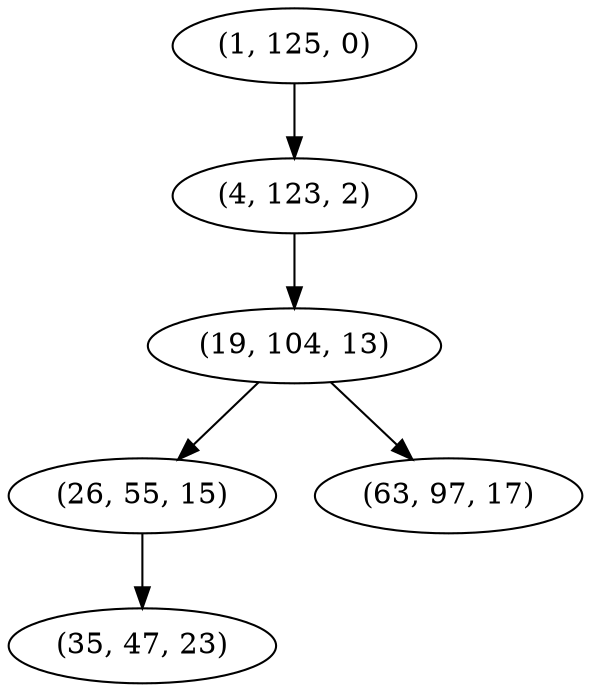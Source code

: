 digraph tree {
    "(1, 125, 0)";
    "(4, 123, 2)";
    "(19, 104, 13)";
    "(26, 55, 15)";
    "(35, 47, 23)";
    "(63, 97, 17)";
    "(1, 125, 0)" -> "(4, 123, 2)";
    "(4, 123, 2)" -> "(19, 104, 13)";
    "(19, 104, 13)" -> "(26, 55, 15)";
    "(19, 104, 13)" -> "(63, 97, 17)";
    "(26, 55, 15)" -> "(35, 47, 23)";
}
